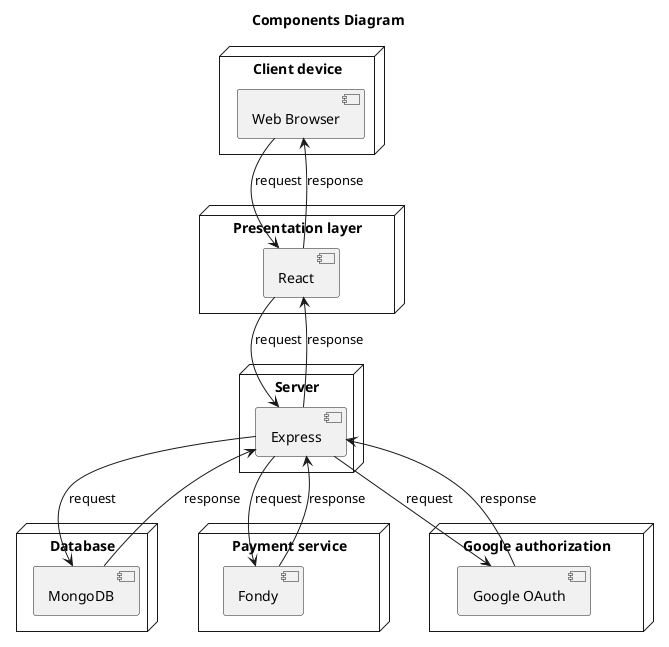 @startuml

title Components Diagram

node "Client device" {
 [Web Browser]
}

node "Presentation layer" {
 [React]
}

node "Server" {
  [Express]
}

node "Database" {
  [MongoDB]
}

node "Payment service" {
  [Fondy]
}

node "Google authorization" {
  [Google OAuth]
}

[Web Browser] --> [React]: request

[React] --> [Web Browser]: response

[React] --> [Express]: request

[Express] --> [React]: response

[Express] --> [Fondy]: request

[Fondy] --> [Express]: response

[Express] --> [MongoDB]: request

[MongoDB] --> [Express]: response

[Express] --> [Google OAuth]: request

[Google OAuth] --> [Express]: response


@enduml